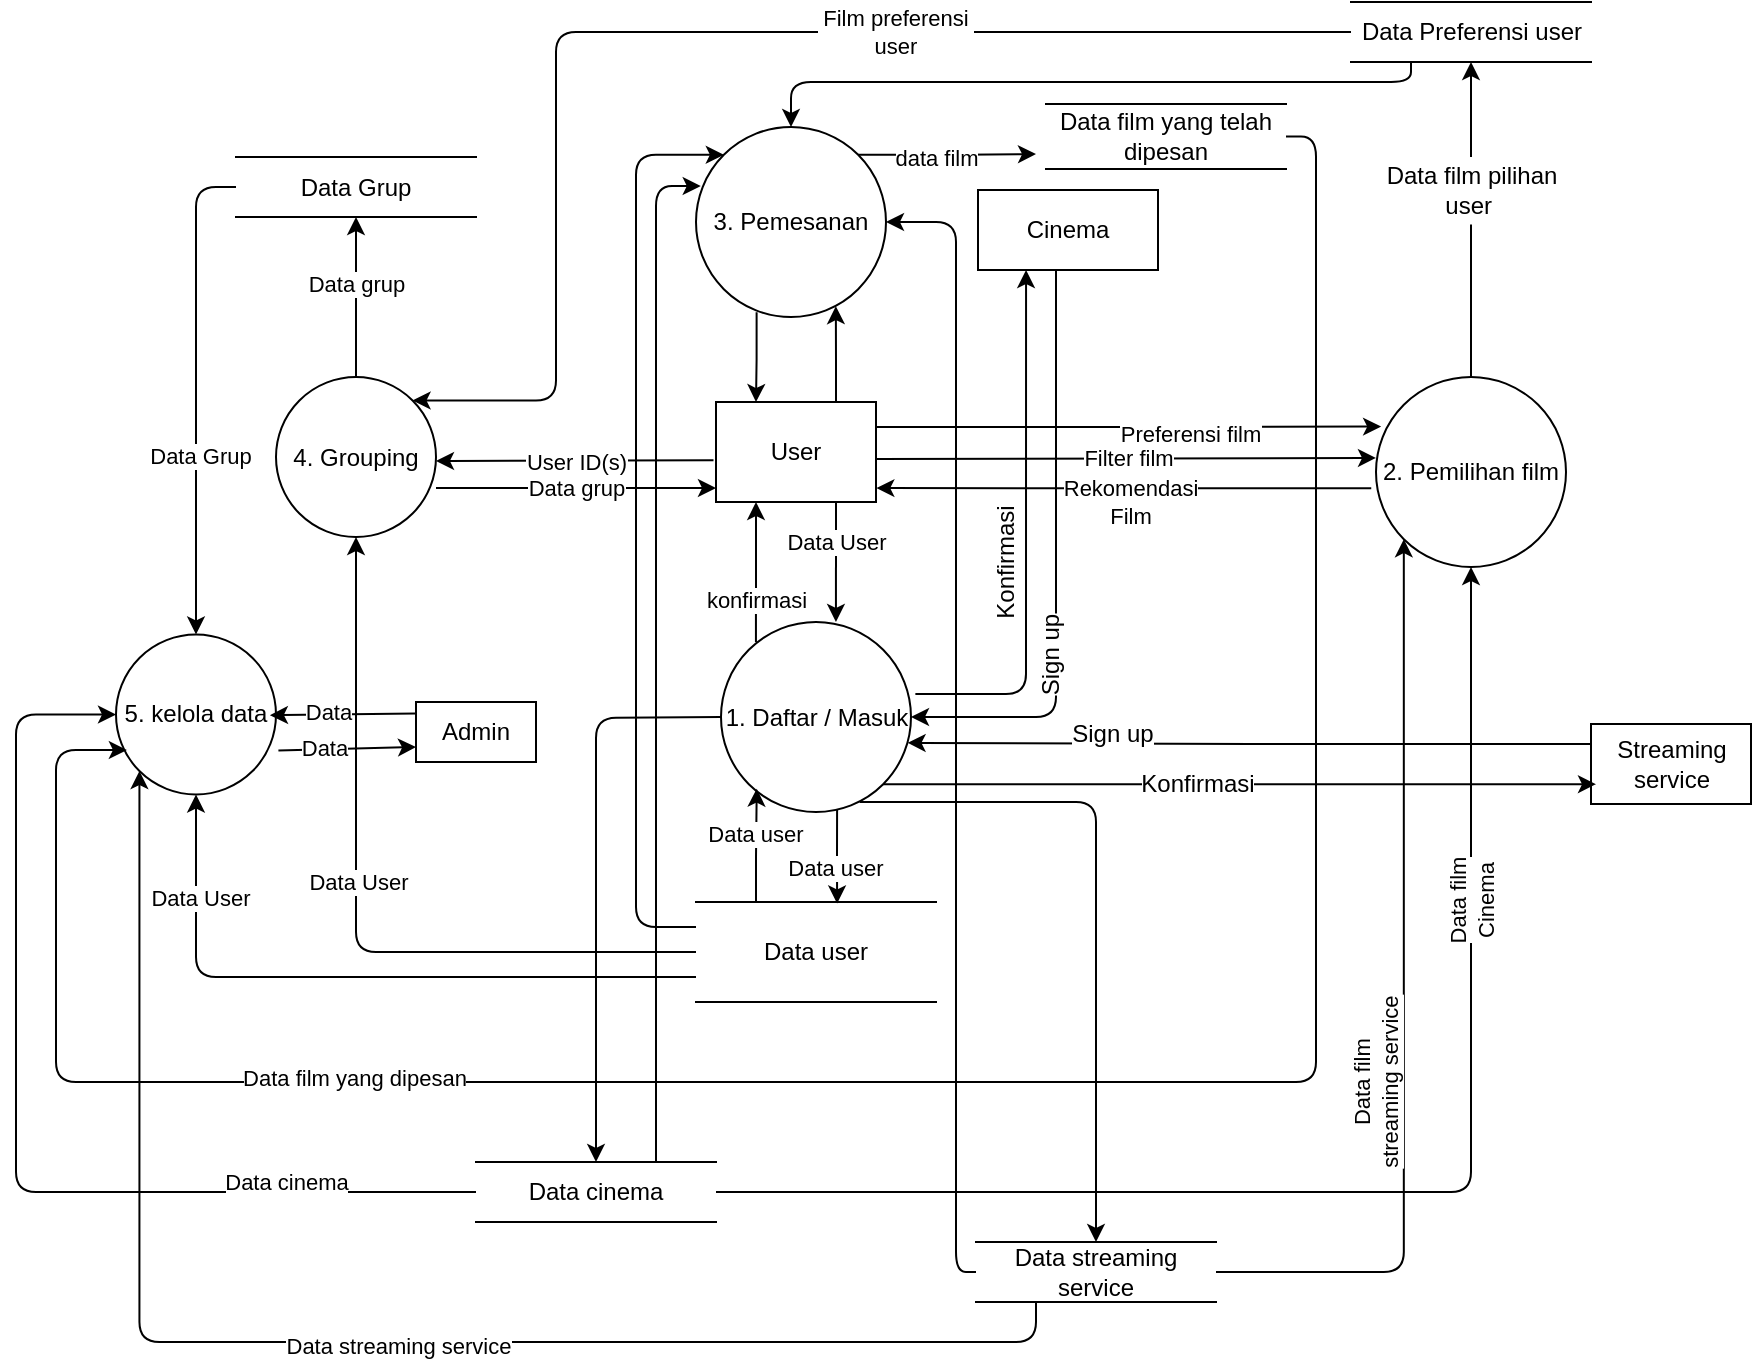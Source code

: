 <mxfile version="14.6.11" type="device" pages="4"><diagram id="6Ew8zijTHbJb9tK1tqPp" name="Page-1"><mxGraphModel dx="3526" dy="840" grid="1" gridSize="10" guides="1" tooltips="1" connect="1" arrows="1" fold="1" page="1" pageScale="1" pageWidth="850" pageHeight="1100" background="#ffffff" math="0" shadow="0"><root><mxCell id="0"/><mxCell id="1" parent="0"/><mxCell id="givGnJpUkIYDzL04ht4Y-1" style="edgeStyle=orthogonalEdgeStyle;rounded=0;orthogonalLoop=1;jettySize=auto;html=1;exitX=1;exitY=0.25;exitDx=0;exitDy=0;entryX=0.027;entryY=0.261;entryDx=0;entryDy=0;entryPerimeter=0;" parent="1" source="givGnJpUkIYDzL04ht4Y-4" target="givGnJpUkIYDzL04ht4Y-8" edge="1"><mxGeometry relative="1" as="geometry"/></mxCell><mxCell id="givGnJpUkIYDzL04ht4Y-2" value="Preferensi film" style="edgeLabel;html=1;align=center;verticalAlign=middle;resizable=0;points=[];" parent="givGnJpUkIYDzL04ht4Y-1" vertex="1" connectable="0"><mxGeometry x="0.244" y="-3" relative="1" as="geometry"><mxPoint as="offset"/></mxGeometry></mxCell><mxCell id="givGnJpUkIYDzL04ht4Y-3" style="edgeStyle=orthogonalEdgeStyle;rounded=0;orthogonalLoop=1;jettySize=auto;html=1;exitX=0.75;exitY=0;exitDx=0;exitDy=0;entryX=0.736;entryY=0.943;entryDx=0;entryDy=0;entryPerimeter=0;" parent="1" source="givGnJpUkIYDzL04ht4Y-4" target="givGnJpUkIYDzL04ht4Y-75" edge="1"><mxGeometry relative="1" as="geometry"/></mxCell><mxCell id="givGnJpUkIYDzL04ht4Y-4" value="User" style="rounded=0;whiteSpace=wrap;html=1;" parent="1" vertex="1"><mxGeometry x="-860" y="340" width="80" height="50" as="geometry"/></mxCell><mxCell id="XgSMohzevyGOCK5dehOJ-3" style="edgeStyle=orthogonalEdgeStyle;rounded=0;orthogonalLoop=1;jettySize=auto;html=1;exitX=0;exitY=0.25;exitDx=0;exitDy=0;entryX=0.982;entryY=0.636;entryDx=0;entryDy=0;entryPerimeter=0;" edge="1" parent="1" source="givGnJpUkIYDzL04ht4Y-5" target="givGnJpUkIYDzL04ht4Y-12"><mxGeometry relative="1" as="geometry"/></mxCell><mxCell id="givGnJpUkIYDzL04ht4Y-5" value="Streaming service" style="rounded=0;whiteSpace=wrap;html=1;" parent="1" vertex="1"><mxGeometry x="-422.5" y="501" width="80" height="40" as="geometry"/></mxCell><mxCell id="givGnJpUkIYDzL04ht4Y-6" style="edgeStyle=orthogonalEdgeStyle;rounded=0;orthogonalLoop=1;jettySize=auto;html=1;entryX=0.5;entryY=1;entryDx=0;entryDy=0;startArrow=none;" parent="1" source="givGnJpUkIYDzL04ht4Y-67" target="givGnJpUkIYDzL04ht4Y-66" edge="1"><mxGeometry relative="1" as="geometry"/></mxCell><mxCell id="givGnJpUkIYDzL04ht4Y-8" value="2. Pemilihan film" style="ellipse;whiteSpace=wrap;html=1;aspect=fixed;" parent="1" vertex="1"><mxGeometry x="-530" y="327.5" width="95" height="95" as="geometry"/></mxCell><mxCell id="givGnJpUkIYDzL04ht4Y-83" style="edgeStyle=orthogonalEdgeStyle;rounded=0;orthogonalLoop=1;jettySize=auto;html=1;exitX=0.611;exitY=0.988;exitDx=0;exitDy=0;entryX=0.588;entryY=0.015;entryDx=0;entryDy=0;entryPerimeter=0;exitPerimeter=0;" parent="1" source="givGnJpUkIYDzL04ht4Y-12" target="givGnJpUkIYDzL04ht4Y-20" edge="1"><mxGeometry relative="1" as="geometry"/></mxCell><mxCell id="givGnJpUkIYDzL04ht4Y-12" value="1. Daftar / Masuk" style="ellipse;whiteSpace=wrap;html=1;aspect=fixed;" parent="1" vertex="1"><mxGeometry x="-857.5" y="450" width="95" height="95" as="geometry"/></mxCell><mxCell id="givGnJpUkIYDzL04ht4Y-13" value="" style="endArrow=classic;html=1;entryX=0;entryY=0.426;entryDx=0;entryDy=0;entryPerimeter=0;exitX=1.005;exitY=0.569;exitDx=0;exitDy=0;exitPerimeter=0;" parent="1" target="givGnJpUkIYDzL04ht4Y-8" edge="1" source="givGnJpUkIYDzL04ht4Y-4"><mxGeometry relative="1" as="geometry"><mxPoint x="-780" y="370" as="sourcePoint"/><mxPoint x="-630" y="370" as="targetPoint"/></mxGeometry></mxCell><mxCell id="givGnJpUkIYDzL04ht4Y-14" value="Filter film" style="edgeLabel;resizable=0;html=1;align=center;verticalAlign=middle;" parent="givGnJpUkIYDzL04ht4Y-13" connectable="0" vertex="1"><mxGeometry relative="1" as="geometry"/></mxCell><mxCell id="givGnJpUkIYDzL04ht4Y-15" value="" style="endArrow=classic;html=1;entryX=0.605;entryY=0;entryDx=0;entryDy=0;exitX=0.75;exitY=1;exitDx=0;exitDy=0;entryPerimeter=0;" parent="1" source="givGnJpUkIYDzL04ht4Y-4" target="givGnJpUkIYDzL04ht4Y-12" edge="1"><mxGeometry relative="1" as="geometry"><mxPoint x="-820" y="390" as="sourcePoint"/><mxPoint x="-720" y="390" as="targetPoint"/></mxGeometry></mxCell><mxCell id="givGnJpUkIYDzL04ht4Y-16" value="Data User" style="edgeLabel;resizable=0;html=1;align=center;verticalAlign=middle;" parent="givGnJpUkIYDzL04ht4Y-15" connectable="0" vertex="1"><mxGeometry relative="1" as="geometry"><mxPoint y="-10" as="offset"/></mxGeometry></mxCell><mxCell id="givGnJpUkIYDzL04ht4Y-17" style="edgeStyle=orthogonalEdgeStyle;rounded=0;orthogonalLoop=1;jettySize=auto;html=1;exitX=0.25;exitY=0;exitDx=0;exitDy=0;entryX=0.188;entryY=0.877;entryDx=0;entryDy=0;entryPerimeter=0;" parent="1" source="givGnJpUkIYDzL04ht4Y-20" target="givGnJpUkIYDzL04ht4Y-12" edge="1"><mxGeometry relative="1" as="geometry"/></mxCell><mxCell id="givGnJpUkIYDzL04ht4Y-20" value="Data user" style="shape=partialRectangle;whiteSpace=wrap;html=1;left=0;right=0;fillColor=none;" parent="1" vertex="1"><mxGeometry x="-870" y="590" width="120" height="50" as="geometry"/></mxCell><mxCell id="givGnJpUkIYDzL04ht4Y-21" value="Admin" style="rounded=0;whiteSpace=wrap;html=1;" parent="1" vertex="1"><mxGeometry x="-1010" y="490" width="60" height="30" as="geometry"/></mxCell><mxCell id="givGnJpUkIYDzL04ht4Y-22" value="" style="endArrow=classic;html=1;exitX=0.184;exitY=0.105;exitDx=0;exitDy=0;exitPerimeter=0;entryX=0.25;entryY=1;entryDx=0;entryDy=0;" parent="1" source="givGnJpUkIYDzL04ht4Y-12" target="givGnJpUkIYDzL04ht4Y-4" edge="1"><mxGeometry relative="1" as="geometry"><mxPoint x="-832" y="451" as="sourcePoint"/><mxPoint x="-840" y="395" as="targetPoint"/></mxGeometry></mxCell><mxCell id="givGnJpUkIYDzL04ht4Y-23" value="konfirmasi" style="edgeLabel;resizable=0;html=1;align=center;verticalAlign=middle;" parent="givGnJpUkIYDzL04ht4Y-22" connectable="0" vertex="1"><mxGeometry relative="1" as="geometry"><mxPoint y="14" as="offset"/></mxGeometry></mxCell><mxCell id="givGnJpUkIYDzL04ht4Y-24" value="4. Grouping" style="ellipse;whiteSpace=wrap;html=1;aspect=fixed;" parent="1" vertex="1"><mxGeometry x="-1080" y="327.5" width="80" height="80" as="geometry"/></mxCell><mxCell id="givGnJpUkIYDzL04ht4Y-25" value="" style="endArrow=classic;html=1;exitX=-0.025;exitY=0.586;exitDx=0;exitDy=0;exitPerimeter=0;entryX=1.002;entryY=0.861;entryDx=0;entryDy=0;entryPerimeter=0;" parent="1" source="givGnJpUkIYDzL04ht4Y-8" target="givGnJpUkIYDzL04ht4Y-4" edge="1"><mxGeometry relative="1" as="geometry"><mxPoint x="-680" y="390" as="sourcePoint"/><mxPoint x="-780" y="386" as="targetPoint"/></mxGeometry></mxCell><mxCell id="givGnJpUkIYDzL04ht4Y-26" value="Rekomendasi&lt;br&gt;Film" style="edgeLabel;resizable=0;html=1;align=center;verticalAlign=middle;" parent="givGnJpUkIYDzL04ht4Y-25" connectable="0" vertex="1"><mxGeometry relative="1" as="geometry"><mxPoint x="3" y="7" as="offset"/></mxGeometry></mxCell><mxCell id="givGnJpUkIYDzL04ht4Y-27" value="" style="edgeStyle=elbowEdgeStyle;elbow=vertical;endArrow=classic;html=1;entryX=0.5;entryY=1;entryDx=0;entryDy=0;exitX=0;exitY=0.5;exitDx=0;exitDy=0;" parent="1" source="givGnJpUkIYDzL04ht4Y-20" target="givGnJpUkIYDzL04ht4Y-24" edge="1"><mxGeometry width="50" height="50" relative="1" as="geometry"><mxPoint x="-860" y="635" as="sourcePoint"/><mxPoint x="-851.25" y="280" as="targetPoint"/><Array as="points"><mxPoint x="-950" y="615"/></Array></mxGeometry></mxCell><mxCell id="givGnJpUkIYDzL04ht4Y-28" value="Data User" style="edgeLabel;html=1;align=center;verticalAlign=middle;resizable=0;points=[];" parent="givGnJpUkIYDzL04ht4Y-27" vertex="1" connectable="0"><mxGeometry x="0.312" y="-1" relative="1" as="geometry"><mxPoint y="42" as="offset"/></mxGeometry></mxCell><mxCell id="givGnJpUkIYDzL04ht4Y-29" value="" style="endArrow=classic;html=1;entryX=1;entryY=0.5;entryDx=0;entryDy=0;" parent="1" edge="1"><mxGeometry relative="1" as="geometry"><mxPoint x="-861.25" y="369.08" as="sourcePoint"/><mxPoint x="-1000" y="369.5" as="targetPoint"/></mxGeometry></mxCell><mxCell id="givGnJpUkIYDzL04ht4Y-30" value="User ID(s)" style="edgeLabel;resizable=0;html=1;align=center;verticalAlign=middle;" parent="givGnJpUkIYDzL04ht4Y-29" connectable="0" vertex="1"><mxGeometry relative="1" as="geometry"/></mxCell><mxCell id="givGnJpUkIYDzL04ht4Y-31" value="Data Grup" style="shape=partialRectangle;whiteSpace=wrap;html=1;left=0;right=0;fillColor=none;" parent="1" vertex="1"><mxGeometry x="-1100" y="217.5" width="120" height="30" as="geometry"/></mxCell><mxCell id="givGnJpUkIYDzL04ht4Y-32" value="" style="edgeStyle=segmentEdgeStyle;endArrow=classic;html=1;entryX=1;entryY=0;entryDx=0;entryDy=0;exitX=0;exitY=0.5;exitDx=0;exitDy=0;startArrow=none;" parent="1" source="givGnJpUkIYDzL04ht4Y-66" target="givGnJpUkIYDzL04ht4Y-24" edge="1"><mxGeometry width="50" height="50" relative="1" as="geometry"><mxPoint x="-740" y="12.5" as="sourcePoint"/><mxPoint x="-832.5" y="130" as="targetPoint"/><Array as="points"><mxPoint x="-940" y="155"/><mxPoint x="-940" y="339"/></Array></mxGeometry></mxCell><mxCell id="givGnJpUkIYDzL04ht4Y-33" value="5. kelola data" style="ellipse;whiteSpace=wrap;html=1;aspect=fixed;" parent="1" vertex="1"><mxGeometry x="-1160" y="456.25" width="80" height="80" as="geometry"/></mxCell><mxCell id="givGnJpUkIYDzL04ht4Y-34" value="" style="endArrow=classic;html=1;entryX=0;entryY=1;entryDx=0;entryDy=0;" parent="1" edge="1"><mxGeometry relative="1" as="geometry"><mxPoint x="-1000" y="383" as="sourcePoint"/><mxPoint x="-860" y="383" as="targetPoint"/></mxGeometry></mxCell><mxCell id="givGnJpUkIYDzL04ht4Y-35" value="Data grup" style="edgeLabel;resizable=0;html=1;align=center;verticalAlign=middle;" parent="givGnJpUkIYDzL04ht4Y-34" connectable="0" vertex="1"><mxGeometry relative="1" as="geometry"/></mxCell><mxCell id="givGnJpUkIYDzL04ht4Y-36" value="" style="edgeStyle=segmentEdgeStyle;endArrow=classic;html=1;exitX=0;exitY=0.75;exitDx=0;exitDy=0;entryX=0.5;entryY=1;entryDx=0;entryDy=0;" parent="1" source="givGnJpUkIYDzL04ht4Y-20" target="givGnJpUkIYDzL04ht4Y-33" edge="1"><mxGeometry width="50" height="50" relative="1" as="geometry"><mxPoint x="-900" y="650.667" as="sourcePoint"/><mxPoint x="-1170" y="610" as="targetPoint"/><Array as="points"><mxPoint x="-1120" y="628"/></Array></mxGeometry></mxCell><mxCell id="givGnJpUkIYDzL04ht4Y-37" value="Data User" style="edgeLabel;html=1;align=center;verticalAlign=middle;resizable=0;points=[];" parent="givGnJpUkIYDzL04ht4Y-36" vertex="1" connectable="0"><mxGeometry x="0.608" y="-2" relative="1" as="geometry"><mxPoint y="-15" as="offset"/></mxGeometry></mxCell><mxCell id="givGnJpUkIYDzL04ht4Y-38" value="" style="endArrow=classic;html=1;exitX=1.015;exitY=0.725;exitDx=0;exitDy=0;exitPerimeter=0;entryX=0;entryY=0.75;entryDx=0;entryDy=0;" parent="1" source="givGnJpUkIYDzL04ht4Y-33" target="givGnJpUkIYDzL04ht4Y-21" edge="1"><mxGeometry width="50" height="50" relative="1" as="geometry"><mxPoint x="-1010" y="511" as="sourcePoint"/><mxPoint x="-1020" y="560" as="targetPoint"/></mxGeometry></mxCell><mxCell id="givGnJpUkIYDzL04ht4Y-39" value="Data" style="edgeLabel;html=1;align=center;verticalAlign=middle;resizable=0;points=[];" parent="givGnJpUkIYDzL04ht4Y-38" vertex="1" connectable="0"><mxGeometry x="-0.589" y="1" relative="1" as="geometry"><mxPoint x="9" as="offset"/></mxGeometry></mxCell><mxCell id="givGnJpUkIYDzL04ht4Y-40" value="" style="edgeStyle=segmentEdgeStyle;endArrow=classic;html=1;entryX=0.5;entryY=0;entryDx=0;entryDy=0;exitX=0;exitY=0.5;exitDx=0;exitDy=0;" parent="1" source="givGnJpUkIYDzL04ht4Y-31" target="givGnJpUkIYDzL04ht4Y-33" edge="1"><mxGeometry width="50" height="50" relative="1" as="geometry"><mxPoint x="-1150" y="140" as="sourcePoint"/><mxPoint x="-1100" y="233" as="targetPoint"/><Array as="points"><mxPoint x="-1120" y="233"/></Array></mxGeometry></mxCell><mxCell id="givGnJpUkIYDzL04ht4Y-41" value="Data Grup" style="edgeLabel;html=1;align=center;verticalAlign=middle;resizable=0;points=[];" parent="givGnJpUkIYDzL04ht4Y-40" vertex="1" connectable="0"><mxGeometry x="0.264" y="2" relative="1" as="geometry"><mxPoint as="offset"/></mxGeometry></mxCell><mxCell id="givGnJpUkIYDzL04ht4Y-42" value="" style="endArrow=classic;html=1;exitX=0.5;exitY=0;exitDx=0;exitDy=0;entryX=0.5;entryY=1;entryDx=0;entryDy=0;" parent="1" source="givGnJpUkIYDzL04ht4Y-24" target="givGnJpUkIYDzL04ht4Y-31" edge="1"><mxGeometry width="50" height="50" relative="1" as="geometry"><mxPoint x="-990" y="263.75" as="sourcePoint"/><mxPoint x="-1060" y="270" as="targetPoint"/></mxGeometry></mxCell><mxCell id="givGnJpUkIYDzL04ht4Y-43" value="Data grup" style="edgeLabel;html=1;align=center;verticalAlign=middle;resizable=0;points=[];" parent="givGnJpUkIYDzL04ht4Y-42" vertex="1" connectable="0"><mxGeometry x="0.347" relative="1" as="geometry"><mxPoint y="7" as="offset"/></mxGeometry></mxCell><mxCell id="givGnJpUkIYDzL04ht4Y-44" value="" style="endArrow=classic;html=1;entryX=0.962;entryY=0.745;entryDx=0;entryDy=0;entryPerimeter=0;" parent="1" edge="1"><mxGeometry width="50" height="50" relative="1" as="geometry"><mxPoint x="-1010" y="495.75" as="sourcePoint"/><mxPoint x="-1083.04" y="496.6" as="targetPoint"/></mxGeometry></mxCell><mxCell id="givGnJpUkIYDzL04ht4Y-45" value="Data" style="edgeLabel;html=1;align=center;verticalAlign=middle;resizable=0;points=[];" parent="givGnJpUkIYDzL04ht4Y-44" vertex="1" connectable="0"><mxGeometry x="-0.508" y="-3" relative="1" as="geometry"><mxPoint x="-26" y="2" as="offset"/></mxGeometry></mxCell><mxCell id="givGnJpUkIYDzL04ht4Y-46" value="" style="edgeStyle=segmentEdgeStyle;endArrow=classic;html=1;entryX=1;entryY=0.5;entryDx=0;entryDy=0;" parent="1" target="givGnJpUkIYDzL04ht4Y-12" edge="1"><mxGeometry width="50" height="50" relative="1" as="geometry"><mxPoint x="-690" y="270" as="sourcePoint"/><mxPoint x="-750" y="430" as="targetPoint"/><Array as="points"><mxPoint x="-690" y="498"/></Array></mxGeometry></mxCell><mxCell id="givGnJpUkIYDzL04ht4Y-48" value="Sign up" style="text;html=1;strokeColor=none;fillColor=none;align=center;verticalAlign=middle;whiteSpace=wrap;rounded=0;labelBackgroundColor=#ffffff;rotation=-90;" parent="1" vertex="1"><mxGeometry x="-715" y="456.25" width="45" height="20" as="geometry"/></mxCell><mxCell id="givGnJpUkIYDzL04ht4Y-49" value="Sign up" style="text;html=1;strokeColor=none;fillColor=none;align=center;verticalAlign=middle;whiteSpace=wrap;rounded=0;labelBackgroundColor=#ffffff;" parent="1" vertex="1"><mxGeometry x="-684" y="496.25" width="45" height="20" as="geometry"/></mxCell><mxCell id="givGnJpUkIYDzL04ht4Y-50" value="" style="edgeStyle=segmentEdgeStyle;endArrow=classic;html=1;exitX=1.023;exitY=0.379;exitDx=0;exitDy=0;exitPerimeter=0;entryX=0.167;entryY=1;entryDx=0;entryDy=0;entryPerimeter=0;" parent="1" source="givGnJpUkIYDzL04ht4Y-12" edge="1"><mxGeometry width="50" height="50" relative="1" as="geometry"><mxPoint x="-670" y="400" as="sourcePoint"/><mxPoint x="-704.97" y="274" as="targetPoint"/></mxGeometry></mxCell><mxCell id="givGnJpUkIYDzL04ht4Y-51" value="Konfirmasi" style="text;html=1;strokeColor=none;fillColor=none;align=center;verticalAlign=middle;whiteSpace=wrap;rounded=0;labelBackgroundColor=#ffffff;rotation=-90;" parent="1" vertex="1"><mxGeometry x="-735" y="410" width="40" height="20" as="geometry"/></mxCell><mxCell id="givGnJpUkIYDzL04ht4Y-52" value="" style="edgeStyle=segmentEdgeStyle;endArrow=classic;html=1;exitX=1;exitY=1;exitDx=0;exitDy=0;" parent="1" source="givGnJpUkIYDzL04ht4Y-12" edge="1"><mxGeometry width="50" height="50" relative="1" as="geometry"><mxPoint x="-670" y="400" as="sourcePoint"/><mxPoint x="-420" y="531" as="targetPoint"/></mxGeometry></mxCell><mxCell id="givGnJpUkIYDzL04ht4Y-53" value="Konfirmasi" style="text;html=1;strokeColor=none;fillColor=none;align=center;verticalAlign=middle;whiteSpace=wrap;rounded=0;labelBackgroundColor=#ffffff;" parent="1" vertex="1"><mxGeometry x="-639" y="521" width="40" height="20" as="geometry"/></mxCell><mxCell id="givGnJpUkIYDzL04ht4Y-54" value="" style="edgeStyle=segmentEdgeStyle;endArrow=classic;html=1;exitX=0;exitY=0.5;exitDx=0;exitDy=0;entryX=0;entryY=0.5;entryDx=0;entryDy=0;" parent="1" source="givGnJpUkIYDzL04ht4Y-65" target="givGnJpUkIYDzL04ht4Y-33" edge="1"><mxGeometry width="50" height="50" relative="1" as="geometry"><mxPoint x="-620" y="140" as="sourcePoint"/><mxPoint x="-1240" y="440" as="targetPoint"/><Array as="points"><mxPoint x="-1210" y="735"/><mxPoint x="-1210" y="496"/></Array></mxGeometry></mxCell><mxCell id="givGnJpUkIYDzL04ht4Y-55" value="Data cinema" style="edgeLabel;html=1;align=center;verticalAlign=middle;resizable=0;points=[];" parent="givGnJpUkIYDzL04ht4Y-54" vertex="1" connectable="0"><mxGeometry x="-0.631" y="-5" relative="1" as="geometry"><mxPoint as="offset"/></mxGeometry></mxCell><mxCell id="givGnJpUkIYDzL04ht4Y-62" value="Data streaming service" style="shape=partialRectangle;whiteSpace=wrap;html=1;left=0;right=0;fillColor=none;" parent="1" vertex="1"><mxGeometry x="-730" y="760" width="120" height="30" as="geometry"/></mxCell><mxCell id="givGnJpUkIYDzL04ht4Y-65" value="Data cinema" style="shape=partialRectangle;whiteSpace=wrap;html=1;left=0;right=0;fillColor=none;" parent="1" vertex="1"><mxGeometry x="-980" y="720" width="120" height="30" as="geometry"/></mxCell><mxCell id="givGnJpUkIYDzL04ht4Y-66" value="Data Preferensi user" style="shape=partialRectangle;whiteSpace=wrap;html=1;left=0;right=0;fillColor=none;" parent="1" vertex="1"><mxGeometry x="-542.5" y="140" width="120" height="30" as="geometry"/></mxCell><mxCell id="givGnJpUkIYDzL04ht4Y-67" value="&lt;font style=&quot;font-size: 12px&quot;&gt;Data film pilihan user&amp;nbsp;&lt;/font&gt;" style="text;html=1;strokeColor=none;fillColor=none;align=center;verticalAlign=middle;whiteSpace=wrap;rounded=0;labelBackgroundColor=#ffffff;" parent="1" vertex="1"><mxGeometry x="-532.5" y="217.5" width="100" height="33.75" as="geometry"/></mxCell><mxCell id="givGnJpUkIYDzL04ht4Y-68" value="" style="edgeStyle=orthogonalEdgeStyle;rounded=0;orthogonalLoop=1;jettySize=auto;html=1;entryX=0.5;entryY=1;entryDx=0;entryDy=0;endArrow=none;" parent="1" source="givGnJpUkIYDzL04ht4Y-8" target="givGnJpUkIYDzL04ht4Y-67" edge="1"><mxGeometry relative="1" as="geometry"><mxPoint x="-482.5" y="327.5" as="sourcePoint"/><mxPoint x="-482.5" y="170" as="targetPoint"/></mxGeometry></mxCell><mxCell id="givGnJpUkIYDzL04ht4Y-69" value="&lt;span style=&quot;font-weight: normal&quot;&gt;Data user&lt;/span&gt;" style="text;html=1;strokeColor=none;fillColor=none;align=center;verticalAlign=middle;whiteSpace=wrap;rounded=0;labelBackgroundColor=#ffffff;fontSize=11;fontStyle=1" parent="1" vertex="1"><mxGeometry x="-870" y="541" width="60" height="30" as="geometry"/></mxCell><mxCell id="givGnJpUkIYDzL04ht4Y-70" value="Film preferensi user" style="text;html=1;strokeColor=none;fillColor=none;align=center;verticalAlign=middle;whiteSpace=wrap;rounded=0;labelBackgroundColor=#ffffff;fontSize=11;" parent="1" vertex="1"><mxGeometry x="-810" y="145" width="80" height="20" as="geometry"/></mxCell><mxCell id="givGnJpUkIYDzL04ht4Y-72" style="edgeStyle=orthogonalEdgeStyle;rounded=0;orthogonalLoop=1;jettySize=auto;html=1;entryX=0.25;entryY=0;entryDx=0;entryDy=0;exitX=0.319;exitY=0.975;exitDx=0;exitDy=0;exitPerimeter=0;" parent="1" source="givGnJpUkIYDzL04ht4Y-75" target="givGnJpUkIYDzL04ht4Y-4" edge="1"><mxGeometry relative="1" as="geometry"/></mxCell><mxCell id="givGnJpUkIYDzL04ht4Y-73" style="edgeStyle=orthogonalEdgeStyle;rounded=0;orthogonalLoop=1;jettySize=auto;html=1;exitX=1;exitY=0;exitDx=0;exitDy=0;" parent="1" source="givGnJpUkIYDzL04ht4Y-75" edge="1"><mxGeometry relative="1" as="geometry"><mxPoint x="-700" y="216" as="targetPoint"/></mxGeometry></mxCell><mxCell id="givGnJpUkIYDzL04ht4Y-74" value="data film" style="edgeLabel;html=1;align=center;verticalAlign=middle;resizable=0;points=[];" parent="givGnJpUkIYDzL04ht4Y-73" vertex="1" connectable="0"><mxGeometry x="-0.241" y="-1" relative="1" as="geometry"><mxPoint x="5" as="offset"/></mxGeometry></mxCell><mxCell id="givGnJpUkIYDzL04ht4Y-75" value="3. Pemesanan" style="ellipse;whiteSpace=wrap;html=1;aspect=fixed;" parent="1" vertex="1"><mxGeometry x="-870" y="202.5" width="95" height="95" as="geometry"/></mxCell><mxCell id="givGnJpUkIYDzL04ht4Y-79" value="Data film yang telah dipesan" style="shape=partialRectangle;whiteSpace=wrap;html=1;left=0;right=0;fillColor=none;" parent="1" vertex="1"><mxGeometry x="-695" y="191" width="120" height="32.5" as="geometry"/></mxCell><mxCell id="givGnJpUkIYDzL04ht4Y-80" value="Cinema" style="rounded=0;whiteSpace=wrap;html=1;" parent="1" vertex="1"><mxGeometry x="-729" y="234" width="90" height="40" as="geometry"/></mxCell><mxCell id="givGnJpUkIYDzL04ht4Y-84" value="&lt;span style=&quot;font-weight: normal&quot;&gt;Data user&lt;/span&gt;" style="text;html=1;strokeColor=none;fillColor=none;align=center;verticalAlign=middle;whiteSpace=wrap;rounded=0;labelBackgroundColor=#ffffff;fontSize=11;fontStyle=1" parent="1" vertex="1"><mxGeometry x="-830" y="558" width="60" height="30" as="geometry"/></mxCell><mxCell id="XgSMohzevyGOCK5dehOJ-4" value="" style="edgeStyle=elbowEdgeStyle;elbow=vertical;endArrow=classic;html=1;exitX=0;exitY=0.25;exitDx=0;exitDy=0;entryX=0;entryY=0;entryDx=0;entryDy=0;" edge="1" parent="1" source="givGnJpUkIYDzL04ht4Y-20" target="givGnJpUkIYDzL04ht4Y-75"><mxGeometry width="50" height="50" relative="1" as="geometry"><mxPoint x="-770" y="480" as="sourcePoint"/><mxPoint x="-720" y="430" as="targetPoint"/><Array as="points"><mxPoint x="-900" y="410"/></Array></mxGeometry></mxCell><mxCell id="XgSMohzevyGOCK5dehOJ-6" value="" style="edgeStyle=elbowEdgeStyle;elbow=vertical;endArrow=classic;html=1;exitX=0.75;exitY=0;exitDx=0;exitDy=0;entryX=0.025;entryY=0.308;entryDx=0;entryDy=0;entryPerimeter=0;" edge="1" parent="1" source="givGnJpUkIYDzL04ht4Y-65" target="givGnJpUkIYDzL04ht4Y-75"><mxGeometry width="50" height="50" relative="1" as="geometry"><mxPoint x="-860" y="612.5" as="sourcePoint"/><mxPoint x="-846.088" y="226.412" as="targetPoint"/><Array as="points"><mxPoint x="-880" y="232"/></Array></mxGeometry></mxCell><mxCell id="XgSMohzevyGOCK5dehOJ-7" value="" style="edgeStyle=elbowEdgeStyle;elbow=vertical;endArrow=classic;html=1;exitX=0;exitY=0.5;exitDx=0;exitDy=0;entryX=0.5;entryY=0;entryDx=0;entryDy=0;" edge="1" parent="1" source="givGnJpUkIYDzL04ht4Y-12" target="givGnJpUkIYDzL04ht4Y-65"><mxGeometry width="50" height="50" relative="1" as="geometry"><mxPoint x="-850" y="622.5" as="sourcePoint"/><mxPoint x="-836.088" y="236.412" as="targetPoint"/><Array as="points"><mxPoint x="-880" y="498"/></Array></mxGeometry></mxCell><mxCell id="XgSMohzevyGOCK5dehOJ-10" value="" style="edgeStyle=elbowEdgeStyle;elbow=horizontal;endArrow=classic;html=1;entryX=1;entryY=0.5;entryDx=0;entryDy=0;exitX=0;exitY=0.5;exitDx=0;exitDy=0;" edge="1" parent="1" source="givGnJpUkIYDzL04ht4Y-62" target="givGnJpUkIYDzL04ht4Y-75"><mxGeometry width="50" height="50" relative="1" as="geometry"><mxPoint x="-770" y="540" as="sourcePoint"/><mxPoint x="-720" y="490" as="targetPoint"/><Array as="points"><mxPoint x="-740" y="450"/><mxPoint x="-750" y="400"/></Array></mxGeometry></mxCell><mxCell id="XgSMohzevyGOCK5dehOJ-12" value="" style="edgeStyle=segmentEdgeStyle;endArrow=classic;html=1;exitX=0.25;exitY=1;exitDx=0;exitDy=0;entryX=0.5;entryY=0;entryDx=0;entryDy=0;" edge="1" parent="1" source="givGnJpUkIYDzL04ht4Y-66" target="givGnJpUkIYDzL04ht4Y-75"><mxGeometry width="50" height="50" relative="1" as="geometry"><mxPoint x="-770" y="400" as="sourcePoint"/><mxPoint x="-720" y="350" as="targetPoint"/><Array as="points"><mxPoint x="-512" y="180"/><mxPoint x="-822" y="180"/></Array></mxGeometry></mxCell><mxCell id="XgSMohzevyGOCK5dehOJ-13" value="" style="edgeStyle=elbowEdgeStyle;elbow=vertical;endArrow=classic;html=1;exitX=0.73;exitY=0.948;exitDx=0;exitDy=0;exitPerimeter=0;" edge="1" parent="1" source="givGnJpUkIYDzL04ht4Y-12"><mxGeometry width="50" height="50" relative="1" as="geometry"><mxPoint x="-780" y="540" as="sourcePoint"/><mxPoint x="-670" y="760" as="targetPoint"/><Array as="points"><mxPoint x="-730" y="540"/></Array></mxGeometry></mxCell><mxCell id="XgSMohzevyGOCK5dehOJ-14" value="" style="edgeStyle=segmentEdgeStyle;endArrow=classic;html=1;exitX=1;exitY=0.5;exitDx=0;exitDy=0;entryX=0.068;entryY=0.722;entryDx=0;entryDy=0;entryPerimeter=0;" edge="1" parent="1" source="givGnJpUkIYDzL04ht4Y-79" target="givGnJpUkIYDzL04ht4Y-33"><mxGeometry width="50" height="50" relative="1" as="geometry"><mxPoint x="-1240" y="600" as="sourcePoint"/><mxPoint x="-1190" y="550" as="targetPoint"/><Array as="points"><mxPoint x="-560" y="207"/><mxPoint x="-560" y="680"/><mxPoint x="-1190" y="680"/><mxPoint x="-1190" y="514"/></Array></mxGeometry></mxCell><mxCell id="XgSMohzevyGOCK5dehOJ-15" value="Data film yang dipesan" style="edgeLabel;html=1;align=center;verticalAlign=middle;resizable=0;points=[];" vertex="1" connectable="0" parent="XgSMohzevyGOCK5dehOJ-14"><mxGeometry x="0.469" y="-2" relative="1" as="geometry"><mxPoint as="offset"/></mxGeometry></mxCell><mxCell id="XgSMohzevyGOCK5dehOJ-16" value="" style="edgeStyle=elbowEdgeStyle;elbow=vertical;endArrow=classic;html=1;exitX=0.25;exitY=1;exitDx=0;exitDy=0;entryX=0;entryY=1;entryDx=0;entryDy=0;" edge="1" parent="1" source="givGnJpUkIYDzL04ht4Y-62" target="givGnJpUkIYDzL04ht4Y-33"><mxGeometry width="50" height="50" relative="1" as="geometry"><mxPoint x="-820" y="652.5" as="sourcePoint"/><mxPoint x="-806.088" y="266.412" as="targetPoint"/><Array as="points"><mxPoint x="-950" y="810"/></Array></mxGeometry></mxCell><mxCell id="XgSMohzevyGOCK5dehOJ-17" value="Data streaming service" style="edgeLabel;html=1;align=center;verticalAlign=middle;resizable=0;points=[];" vertex="1" connectable="0" parent="XgSMohzevyGOCK5dehOJ-16"><mxGeometry x="-0.099" y="2" relative="1" as="geometry"><mxPoint as="offset"/></mxGeometry></mxCell><mxCell id="XgSMohzevyGOCK5dehOJ-18" value="" style="edgeStyle=elbowEdgeStyle;elbow=vertical;endArrow=classic;html=1;exitX=1;exitY=0.5;exitDx=0;exitDy=0;entryX=0.5;entryY=1;entryDx=0;entryDy=0;" edge="1" parent="1" source="givGnJpUkIYDzL04ht4Y-65" target="givGnJpUkIYDzL04ht4Y-8"><mxGeometry width="50" height="50" relative="1" as="geometry"><mxPoint x="-810" y="662.5" as="sourcePoint"/><mxPoint x="-796.088" y="276.412" as="targetPoint"/><Array as="points"><mxPoint x="-620" y="735"/></Array></mxGeometry></mxCell><mxCell id="XgSMohzevyGOCK5dehOJ-19" value="Data film&lt;br&gt;Cinema" style="edgeLabel;html=1;align=center;verticalAlign=middle;resizable=0;points=[];rotation=-90;" vertex="1" connectable="0" parent="XgSMohzevyGOCK5dehOJ-18"><mxGeometry x="0.508" relative="1" as="geometry"><mxPoint y="-2" as="offset"/></mxGeometry></mxCell><mxCell id="XgSMohzevyGOCK5dehOJ-20" value="" style="edgeStyle=elbowEdgeStyle;elbow=vertical;endArrow=classic;html=1;exitX=1;exitY=0.5;exitDx=0;exitDy=0;entryX=0;entryY=1;entryDx=0;entryDy=0;" edge="1" parent="1" source="givGnJpUkIYDzL04ht4Y-62" target="givGnJpUkIYDzL04ht4Y-8"><mxGeometry width="50" height="50" relative="1" as="geometry"><mxPoint x="-800" y="672.5" as="sourcePoint"/><mxPoint x="-786.088" y="286.412" as="targetPoint"/><Array as="points"><mxPoint x="-530" y="775"/></Array></mxGeometry></mxCell><mxCell id="XgSMohzevyGOCK5dehOJ-21" value="Data film&lt;br&gt;streaming service" style="edgeLabel;html=1;align=center;verticalAlign=middle;resizable=0;points=[];rotation=-90;" vertex="1" connectable="0" parent="XgSMohzevyGOCK5dehOJ-20"><mxGeometry x="-0.22" y="-5" relative="1" as="geometry"><mxPoint x="-19" y="-9" as="offset"/></mxGeometry></mxCell></root></mxGraphModel></diagram><diagram id="w2jSxiCSjp4nlEB_j9I-" name="DFD-1, proses 4"><mxGraphModel dx="733" dy="635" grid="1" gridSize="10" guides="1" tooltips="1" connect="1" arrows="1" fold="1" page="1" pageScale="1" pageWidth="850" pageHeight="1100" math="0" shadow="0"><root><mxCell id="LelwqNVgbyoCS_Aeixoi-0"/><mxCell id="LelwqNVgbyoCS_Aeixoi-1" parent="LelwqNVgbyoCS_Aeixoi-0"/><mxCell id="VmR8E1LFopXgEwrXXb6l-0" value="&lt;font style=&quot;font-size: 8px&quot;&gt;Cinema/Streaming Service&lt;/font&gt;" style="rounded=0;whiteSpace=wrap;html=1;" parent="LelwqNVgbyoCS_Aeixoi-1" vertex="1"><mxGeometry x="345" y="410" width="80" height="30" as="geometry"/></mxCell><mxCell id="VmR8E1LFopXgEwrXXb6l-2" value="&lt;font style=&quot;font-size: 9px&quot;&gt;Data film Cinema/Streaming Service&lt;/font&gt;" style="shape=partialRectangle;whiteSpace=wrap;html=1;left=0;right=0;fillColor=none;" parent="LelwqNVgbyoCS_Aeixoi-1" vertex="1"><mxGeometry x="240" y="142.5" width="120" height="30" as="geometry"/></mxCell><mxCell id="VmR8E1LFopXgEwrXXb6l-5" value="3.1 Filter" style="ellipse;whiteSpace=wrap;html=1;aspect=fixed;" parent="LelwqNVgbyoCS_Aeixoi-1" vertex="1"><mxGeometry x="347.5" y="240" width="75" height="75" as="geometry"/></mxCell><mxCell id="xKHvARmrW5aMb0nHczqm-0" value="" style="endArrow=classic;html=1;exitX=0.5;exitY=0;exitDx=0;exitDy=0;" parent="LelwqNVgbyoCS_Aeixoi-1" source="VmR8E1LFopXgEwrXXb6l-0" target="VmR8E1LFopXgEwrXXb6l-5" edge="1"><mxGeometry relative="1" as="geometry"><mxPoint x="330" y="290" as="sourcePoint"/><mxPoint x="430" y="290" as="targetPoint"/></mxGeometry></mxCell><mxCell id="xKHvARmrW5aMb0nHczqm-1" value="Data preferensi" style="edgeLabel;resizable=0;html=1;align=center;verticalAlign=middle;" parent="xKHvARmrW5aMb0nHczqm-0" connectable="0" vertex="1"><mxGeometry relative="1" as="geometry"/></mxCell><mxCell id="D8_Gk4GRZjYeCFSDgtaY-7" value="" style="edgeStyle=segmentEdgeStyle;endArrow=classic;html=1;exitX=0.5;exitY=0;exitDx=0;exitDy=0;" parent="LelwqNVgbyoCS_Aeixoi-1" edge="1"><mxGeometry width="50" height="50" relative="1" as="geometry"><mxPoint x="240" y="160" as="sourcePoint"/><mxPoint x="210" y="230" as="targetPoint"/><Array as="points"><mxPoint x="210" y="160"/></Array></mxGeometry></mxCell><mxCell id="D8_Gk4GRZjYeCFSDgtaY-8" value="Data film" style="edgeLabel;html=1;align=center;verticalAlign=middle;resizable=0;points=[];" parent="D8_Gk4GRZjYeCFSDgtaY-7" vertex="1" connectable="0"><mxGeometry x="-0.252" y="2" relative="1" as="geometry"><mxPoint y="8" as="offset"/></mxGeometry></mxCell><mxCell id="D8_Gk4GRZjYeCFSDgtaY-9" value="" style="edgeStyle=segmentEdgeStyle;endArrow=classic;html=1;entryX=1;entryY=0.583;entryDx=0;entryDy=0;entryPerimeter=0;" parent="LelwqNVgbyoCS_Aeixoi-1" source="VmR8E1LFopXgEwrXXb6l-5" target="VmR8E1LFopXgEwrXXb6l-2" edge="1"><mxGeometry width="50" height="50" relative="1" as="geometry"><mxPoint x="463.96" y="230" as="sourcePoint"/><mxPoint x="370" y="160" as="targetPoint"/><Array as="points"><mxPoint x="385" y="160"/></Array></mxGeometry></mxCell><mxCell id="D8_Gk4GRZjYeCFSDgtaY-10" value="Data preferensi" style="edgeLabel;html=1;align=center;verticalAlign=middle;resizable=0;points=[];" parent="D8_Gk4GRZjYeCFSDgtaY-9" vertex="1" connectable="0"><mxGeometry x="-0.252" y="2" relative="1" as="geometry"><mxPoint y="7" as="offset"/></mxGeometry></mxCell><mxCell id="r1LLKK3qHAk2bPot7BLt-0" value="&lt;font style=&quot;font-size: 10px&quot;&gt;3.2 Get movie recommendation&lt;/font&gt;" style="ellipse;whiteSpace=wrap;html=1;aspect=fixed;" parent="LelwqNVgbyoCS_Aeixoi-1" vertex="1"><mxGeometry x="170" y="235" width="80" height="80" as="geometry"/></mxCell><mxCell id="r1LLKK3qHAk2bPot7BLt-1" value="" style="edgeStyle=segmentEdgeStyle;endArrow=classic;html=1;" parent="LelwqNVgbyoCS_Aeixoi-1" edge="1"><mxGeometry width="50" height="50" relative="1" as="geometry"><mxPoint x="210" y="316" as="sourcePoint"/><mxPoint x="340" y="430" as="targetPoint"/><Array as="points"><mxPoint x="210" y="430"/></Array></mxGeometry></mxCell><mxCell id="r1LLKK3qHAk2bPot7BLt-2" value="Data film" style="text;html=1;strokeColor=none;fillColor=none;align=center;verticalAlign=middle;whiteSpace=wrap;rounded=0;labelBackgroundColor=#ffffff;" parent="LelwqNVgbyoCS_Aeixoi-1" vertex="1"><mxGeometry x="196" y="346" width="40" height="20" as="geometry"/></mxCell></root></mxGraphModel></diagram><diagram id="PaS70SPjTiZ9KZUUPZHW" name="DFD-1, proses 1"><mxGraphModel dx="1466" dy="1270" grid="1" gridSize="10" guides="1" tooltips="1" connect="1" arrows="1" fold="1" page="1" pageScale="1" pageWidth="850" pageHeight="1100" math="0" shadow="0"><root><mxCell id="dJlrYqiEr_PgPjJNZ0RO-0"/><mxCell id="dJlrYqiEr_PgPjJNZ0RO-1" parent="dJlrYqiEr_PgPjJNZ0RO-0"/><mxCell id="dJlrYqiEr_PgPjJNZ0RO-2" value="User" style="rounded=0;whiteSpace=wrap;html=1;" parent="dJlrYqiEr_PgPjJNZ0RO-1" vertex="1"><mxGeometry x="150" y="302.5" width="80" height="30" as="geometry"/></mxCell><mxCell id="dJlrYqiEr_PgPjJNZ0RO-3" value="Cinema" style="rounded=0;whiteSpace=wrap;html=1;" parent="dJlrYqiEr_PgPjJNZ0RO-1" vertex="1"><mxGeometry x="545" y="100" width="60" height="40" as="geometry"/></mxCell><mxCell id="dJlrYqiEr_PgPjJNZ0RO-4" value="Streaming service" style="rounded=0;whiteSpace=wrap;html=1;" parent="dJlrYqiEr_PgPjJNZ0RO-1" vertex="1"><mxGeometry x="535" y="190" width="80" height="40" as="geometry"/></mxCell><mxCell id="dJlrYqiEr_PgPjJNZ0RO-5" value="2.3 Ambil Rekomendasi" style="ellipse;whiteSpace=wrap;html=1;aspect=fixed;" parent="dJlrYqiEr_PgPjJNZ0RO-1" vertex="1"><mxGeometry x="370" y="267.5" width="100" height="100" as="geometry"/></mxCell><mxCell id="QZA5vhGKFS6IdF4Qi_zs-0" value="2.2 Get user data" style="ellipse;whiteSpace=wrap;html=1;aspect=fixed;" parent="dJlrYqiEr_PgPjJNZ0RO-1" vertex="1"><mxGeometry x="335" y="420" width="95" height="95" as="geometry"/></mxCell><mxCell id="QZA5vhGKFS6IdF4Qi_zs-1" value="2.1 Filter film berdasarkan" style="ellipse;whiteSpace=wrap;html=1;aspect=fixed;" parent="dJlrYqiEr_PgPjJNZ0RO-1" vertex="1"><mxGeometry x="310" y="125" width="95" height="95" as="geometry"/></mxCell><mxCell id="Qa3BY7ixmJzunhNq-MFv-0" value="Data user" style="shape=partialRectangle;whiteSpace=wrap;html=1;left=0;right=0;fillColor=none;" parent="dJlrYqiEr_PgPjJNZ0RO-1" vertex="1"><mxGeometry x="130" y="452.5" width="120" height="30" as="geometry"/></mxCell><mxCell id="fNv3OpzvddRr5RR23wPl-4" value="" style="edgeStyle=segmentEdgeStyle;endArrow=classic;html=1;entryX=0.5;entryY=0;entryDx=0;entryDy=0;exitX=0.5;exitY=1;exitDx=0;exitDy=0;" parent="dJlrYqiEr_PgPjJNZ0RO-1" source="dJlrYqiEr_PgPjJNZ0RO-2" target="QZA5vhGKFS6IdF4Qi_zs-0" edge="1"><mxGeometry width="50" height="50" relative="1" as="geometry"><mxPoint x="200" y="410" as="sourcePoint"/><mxPoint x="250" y="360" as="targetPoint"/><Array as="points"><mxPoint x="190" y="380"/><mxPoint x="383" y="380"/></Array></mxGeometry></mxCell><mxCell id="fNv3OpzvddRr5RR23wPl-5" value="Username" style="edgeLabel;html=1;align=center;verticalAlign=middle;resizable=0;points=[];" parent="fNv3OpzvddRr5RR23wPl-4" vertex="1" connectable="0"><mxGeometry x="0.075" y="2" relative="1" as="geometry"><mxPoint x="-20" as="offset"/></mxGeometry></mxCell><mxCell id="fNv3OpzvddRr5RR23wPl-6" value="" style="endArrow=classic;html=1;entryX=1;entryY=0.75;entryDx=0;entryDy=0;" parent="dJlrYqiEr_PgPjJNZ0RO-1" target="Qa3BY7ixmJzunhNq-MFv-0" edge="1"><mxGeometry width="50" height="50" relative="1" as="geometry"><mxPoint x="335" y="476" as="sourcePoint"/><mxPoint x="270" y="475.5" as="targetPoint"/></mxGeometry></mxCell><mxCell id="fNv3OpzvddRr5RR23wPl-27" value="username" style="edgeLabel;html=1;align=center;verticalAlign=middle;resizable=0;points=[];" parent="fNv3OpzvddRr5RR23wPl-6" vertex="1" connectable="0"><mxGeometry x="-0.415" y="-1" relative="1" as="geometry"><mxPoint x="-14" as="offset"/></mxGeometry></mxCell><mxCell id="fNv3OpzvddRr5RR23wPl-7" value="" style="endArrow=classic;html=1;exitX=1;exitY=0.25;exitDx=0;exitDy=0;" parent="dJlrYqiEr_PgPjJNZ0RO-1" source="Qa3BY7ixmJzunhNq-MFv-0" edge="1"><mxGeometry width="50" height="50" relative="1" as="geometry"><mxPoint x="270" y="458" as="sourcePoint"/><mxPoint x="337" y="458" as="targetPoint"/></mxGeometry></mxCell><mxCell id="fNv3OpzvddRr5RR23wPl-28" value="user data" style="edgeLabel;html=1;align=center;verticalAlign=middle;resizable=0;points=[];" parent="fNv3OpzvddRr5RR23wPl-7" vertex="1" connectable="0"><mxGeometry x="0.493" y="-1" relative="1" as="geometry"><mxPoint x="-25" as="offset"/></mxGeometry></mxCell><mxCell id="fNv3OpzvddRr5RR23wPl-8" value="" style="edgeStyle=segmentEdgeStyle;endArrow=classic;html=1;exitX=0.027;exitY=0.383;exitDx=0;exitDy=0;entryX=0.375;entryY=0.037;entryDx=0;entryDy=0;entryPerimeter=0;exitPerimeter=0;" parent="dJlrYqiEr_PgPjJNZ0RO-1" source="QZA5vhGKFS6IdF4Qi_zs-1" target="dJlrYqiEr_PgPjJNZ0RO-2" edge="1"><mxGeometry width="50" height="50" relative="1" as="geometry"><mxPoint x="330" y="210" as="sourcePoint"/><mxPoint x="380" y="160" as="targetPoint"/></mxGeometry></mxCell><mxCell id="fNv3OpzvddRr5RR23wPl-9" value="parameter filter film" style="edgeLabel;html=1;align=center;verticalAlign=middle;resizable=0;points=[];" parent="fNv3OpzvddRr5RR23wPl-8" vertex="1" connectable="0"><mxGeometry x="-0.672" y="2" relative="1" as="geometry"><mxPoint x="-32" as="offset"/></mxGeometry></mxCell><mxCell id="fNv3OpzvddRr5RR23wPl-10" value="" style="edgeStyle=segmentEdgeStyle;endArrow=classic;html=1;exitX=0.75;exitY=0;exitDx=0;exitDy=0;entryX=0.002;entryY=0.661;entryDx=0;entryDy=0;entryPerimeter=0;" parent="dJlrYqiEr_PgPjJNZ0RO-1" source="dJlrYqiEr_PgPjJNZ0RO-2" target="QZA5vhGKFS6IdF4Qi_zs-1" edge="1"><mxGeometry width="50" height="50" relative="1" as="geometry"><mxPoint x="240" y="302.5" as="sourcePoint"/><mxPoint x="285" y="252.5" as="targetPoint"/><Array as="points"><mxPoint x="210" y="188"/></Array></mxGeometry></mxCell><mxCell id="fNv3OpzvddRr5RR23wPl-11" value="Parameter filter" style="edgeLabel;html=1;align=center;verticalAlign=middle;resizable=0;points=[];" parent="fNv3OpzvddRr5RR23wPl-10" vertex="1" connectable="0"><mxGeometry x="0.338" y="2" relative="1" as="geometry"><mxPoint as="offset"/></mxGeometry></mxCell><mxCell id="fNv3OpzvddRr5RR23wPl-13" value="" style="edgeStyle=segmentEdgeStyle;endArrow=classic;html=1;exitX=1;exitY=0;exitDx=0;exitDy=0;entryX=0;entryY=0.25;entryDx=0;entryDy=0;" parent="dJlrYqiEr_PgPjJNZ0RO-1" source="QZA5vhGKFS6IdF4Qi_zs-1" target="dJlrYqiEr_PgPjJNZ0RO-3" edge="1"><mxGeometry width="50" height="50" relative="1" as="geometry"><mxPoint x="405" y="134.71" as="sourcePoint"/><mxPoint x="505.19" y="20.005" as="targetPoint"/><Array as="points"><mxPoint x="391" y="110"/></Array></mxGeometry></mxCell><mxCell id="fNv3OpzvddRr5RR23wPl-14" value="Parameter filter" style="edgeLabel;html=1;align=center;verticalAlign=middle;resizable=0;points=[];" parent="fNv3OpzvddRr5RR23wPl-13" vertex="1" connectable="0"><mxGeometry x="0.338" y="2" relative="1" as="geometry"><mxPoint x="-14" as="offset"/></mxGeometry></mxCell><mxCell id="fNv3OpzvddRr5RR23wPl-15" value="" style="edgeStyle=segmentEdgeStyle;endArrow=classic;html=1;entryX=1;entryY=0.5;entryDx=0;entryDy=0;exitX=1.002;exitY=0.703;exitDx=0;exitDy=0;exitPerimeter=0;" parent="dJlrYqiEr_PgPjJNZ0RO-1" source="QZA5vhGKFS6IdF4Qi_zs-0" target="dJlrYqiEr_PgPjJNZ0RO-3" edge="1"><mxGeometry width="50" height="50" relative="1" as="geometry"><mxPoint x="440" y="470" as="sourcePoint"/><mxPoint x="632.5" y="557.5" as="targetPoint"/><Array as="points"><mxPoint x="650" y="487"/><mxPoint x="650" y="120"/></Array></mxGeometry></mxCell><mxCell id="fNv3OpzvddRr5RR23wPl-16" value="User data" style="edgeLabel;html=1;align=center;verticalAlign=middle;resizable=0;points=[];" parent="fNv3OpzvddRr5RR23wPl-15" vertex="1" connectable="0"><mxGeometry x="0.075" y="2" relative="1" as="geometry"><mxPoint as="offset"/></mxGeometry></mxCell><mxCell id="fNv3OpzvddRr5RR23wPl-17" value="" style="edgeStyle=segmentEdgeStyle;endArrow=classic;html=1;exitX=0.96;exitY=0.316;exitDx=0;exitDy=0;exitPerimeter=0;entryX=0.5;entryY=1;entryDx=0;entryDy=0;" parent="dJlrYqiEr_PgPjJNZ0RO-1" source="QZA5vhGKFS6IdF4Qi_zs-0" target="dJlrYqiEr_PgPjJNZ0RO-4" edge="1"><mxGeometry width="50" height="50" relative="1" as="geometry"><mxPoint x="430.0" y="452.485" as="sourcePoint"/><mxPoint x="540" y="250" as="targetPoint"/><Array as="points"><mxPoint x="575" y="450"/></Array></mxGeometry></mxCell><mxCell id="fNv3OpzvddRr5RR23wPl-18" value="User data" style="edgeLabel;html=1;align=center;verticalAlign=middle;resizable=0;points=[];" parent="fNv3OpzvddRr5RR23wPl-17" vertex="1" connectable="0"><mxGeometry x="0.075" y="2" relative="1" as="geometry"><mxPoint as="offset"/></mxGeometry></mxCell><mxCell id="fNv3OpzvddRr5RR23wPl-19" value="" style="edgeStyle=segmentEdgeStyle;endArrow=classic;html=1;entryX=0;entryY=0.25;entryDx=0;entryDy=0;" parent="dJlrYqiEr_PgPjJNZ0RO-1" source="QZA5vhGKFS6IdF4Qi_zs-1" target="dJlrYqiEr_PgPjJNZ0RO-4" edge="1"><mxGeometry width="50" height="50" relative="1" as="geometry"><mxPoint x="401.088" y="148.912" as="sourcePoint"/><mxPoint x="555" y="120" as="targetPoint"/><Array as="points"><mxPoint x="470" y="200"/><mxPoint x="470" y="200"/></Array></mxGeometry></mxCell><mxCell id="fNv3OpzvddRr5RR23wPl-20" value="Parameter filter" style="edgeLabel;html=1;align=center;verticalAlign=middle;resizable=0;points=[];" parent="fNv3OpzvddRr5RR23wPl-19" vertex="1" connectable="0"><mxGeometry x="0.338" y="2" relative="1" as="geometry"><mxPoint x="-14" as="offset"/></mxGeometry></mxCell><mxCell id="fNv3OpzvddRr5RR23wPl-21" value="" style="edgeStyle=segmentEdgeStyle;endArrow=classic;html=1;exitX=0;exitY=0.75;exitDx=0;exitDy=0;entryX=0.5;entryY=0;entryDx=0;entryDy=0;" parent="dJlrYqiEr_PgPjJNZ0RO-1" source="dJlrYqiEr_PgPjJNZ0RO-3" target="dJlrYqiEr_PgPjJNZ0RO-5" edge="1"><mxGeometry width="50" height="50" relative="1" as="geometry"><mxPoint x="220" y="312.5" as="sourcePoint"/><mxPoint x="430" y="265" as="targetPoint"/><Array as="points"><mxPoint x="420" y="130"/></Array></mxGeometry></mxCell><mxCell id="fNv3OpzvddRr5RR23wPl-22" value="Judul, sinopsis,&lt;br&gt;jadwal" style="edgeLabel;html=1;align=center;verticalAlign=middle;resizable=0;points=[];" parent="fNv3OpzvddRr5RR23wPl-21" vertex="1" connectable="0"><mxGeometry x="0.338" y="2" relative="1" as="geometry"><mxPoint y="49" as="offset"/></mxGeometry></mxCell><mxCell id="fNv3OpzvddRr5RR23wPl-23" value="" style="edgeStyle=segmentEdgeStyle;endArrow=classic;html=1;exitX=0.25;exitY=1;exitDx=0;exitDy=0;entryX=1;entryY=0.5;entryDx=0;entryDy=0;" parent="dJlrYqiEr_PgPjJNZ0RO-1" source="dJlrYqiEr_PgPjJNZ0RO-4" target="dJlrYqiEr_PgPjJNZ0RO-5" edge="1"><mxGeometry width="50" height="50" relative="1" as="geometry"><mxPoint x="555" y="140" as="sourcePoint"/><mxPoint x="430" y="277.5" as="targetPoint"/><Array as="points"><mxPoint x="555" y="318"/><mxPoint x="510" y="318"/></Array></mxGeometry></mxCell><mxCell id="fNv3OpzvddRr5RR23wPl-24" value="Judul,&amp;nbsp;&lt;br&gt;sinopsis" style="edgeLabel;html=1;align=center;verticalAlign=middle;resizable=0;points=[];" parent="fNv3OpzvddRr5RR23wPl-23" vertex="1" connectable="0"><mxGeometry x="0.338" y="2" relative="1" as="geometry"><mxPoint x="-8" y="-3" as="offset"/></mxGeometry></mxCell><mxCell id="fNv3OpzvddRr5RR23wPl-25" value="" style="endArrow=classic;html=1;entryX=1;entryY=0.5;entryDx=0;entryDy=0;" parent="dJlrYqiEr_PgPjJNZ0RO-1" target="dJlrYqiEr_PgPjJNZ0RO-2" edge="1"><mxGeometry width="50" height="50" relative="1" as="geometry"><mxPoint x="370" y="317.5" as="sourcePoint"/><mxPoint x="305" y="317" as="targetPoint"/></mxGeometry></mxCell><mxCell id="fNv3OpzvddRr5RR23wPl-26" value="Rekomendasi&lt;br&gt;Film" style="edgeLabel;html=1;align=center;verticalAlign=middle;resizable=0;points=[];" parent="fNv3OpzvddRr5RR23wPl-25" vertex="1" connectable="0"><mxGeometry x="-0.3" y="3" relative="1" as="geometry"><mxPoint as="offset"/></mxGeometry></mxCell><mxCell id="UH1c8uDmesC1Qllrzf35-0" style="edgeStyle=orthogonalEdgeStyle;rounded=0;orthogonalLoop=1;jettySize=auto;html=1;exitX=1;exitY=0.25;exitDx=0;exitDy=0;" edge="1" parent="dJlrYqiEr_PgPjJNZ0RO-1" source="UH1c8uDmesC1Qllrzf35-4" target="UH1c8uDmesC1Qllrzf35-12"><mxGeometry relative="1" as="geometry"/></mxCell><mxCell id="UH1c8uDmesC1Qllrzf35-1" value="Filter film" style="edgeLabel;html=1;align=center;verticalAlign=middle;resizable=0;points=[];" vertex="1" connectable="0" parent="UH1c8uDmesC1Qllrzf35-0"><mxGeometry x="0.209" y="-4" relative="1" as="geometry"><mxPoint as="offset"/></mxGeometry></mxCell><mxCell id="UH1c8uDmesC1Qllrzf35-2" style="edgeStyle=orthogonalEdgeStyle;rounded=0;orthogonalLoop=1;jettySize=auto;html=1;entryX=0;entryY=0.5;entryDx=0;entryDy=0;" edge="1" parent="dJlrYqiEr_PgPjJNZ0RO-1" source="UH1c8uDmesC1Qllrzf35-4" target="UH1c8uDmesC1Qllrzf35-14"><mxGeometry relative="1" as="geometry"/></mxCell><mxCell id="UH1c8uDmesC1Qllrzf35-3" value="preferensi&lt;br&gt;film" style="edgeLabel;html=1;align=center;verticalAlign=middle;resizable=0;points=[];" vertex="1" connectable="0" parent="UH1c8uDmesC1Qllrzf35-2"><mxGeometry x="-0.525" y="-1" relative="1" as="geometry"><mxPoint as="offset"/></mxGeometry></mxCell><mxCell id="UH1c8uDmesC1Qllrzf35-4" value="User" style="rounded=0;whiteSpace=wrap;html=1;" vertex="1" parent="dJlrYqiEr_PgPjJNZ0RO-1"><mxGeometry x="150" y="797.5" width="80" height="67.5" as="geometry"/></mxCell><mxCell id="UH1c8uDmesC1Qllrzf35-5" style="edgeStyle=orthogonalEdgeStyle;rounded=0;orthogonalLoop=1;jettySize=auto;html=1;" edge="1" parent="dJlrYqiEr_PgPjJNZ0RO-1" source="UH1c8uDmesC1Qllrzf35-6" target="UH1c8uDmesC1Qllrzf35-12"><mxGeometry relative="1" as="geometry"/></mxCell><mxCell id="UH1c8uDmesC1Qllrzf35-6" value="Data Cinema" style="shape=partialRectangle;whiteSpace=wrap;html=1;left=0;right=0;fillColor=none;" vertex="1" parent="dJlrYqiEr_PgPjJNZ0RO-1"><mxGeometry x="500" y="885" width="120" height="30" as="geometry"/></mxCell><mxCell id="UH1c8uDmesC1Qllrzf35-7" style="edgeStyle=orthogonalEdgeStyle;rounded=0;orthogonalLoop=1;jettySize=auto;html=1;entryX=0.5;entryY=0;entryDx=0;entryDy=0;" edge="1" parent="dJlrYqiEr_PgPjJNZ0RO-1" source="UH1c8uDmesC1Qllrzf35-8" target="UH1c8uDmesC1Qllrzf35-12"><mxGeometry relative="1" as="geometry"/></mxCell><mxCell id="UH1c8uDmesC1Qllrzf35-8" value="Data Streaming service" style="shape=partialRectangle;whiteSpace=wrap;html=1;left=0;right=0;fillColor=none;" vertex="1" parent="dJlrYqiEr_PgPjJNZ0RO-1"><mxGeometry x="480" y="705" width="120" height="30" as="geometry"/></mxCell><mxCell id="UH1c8uDmesC1Qllrzf35-9" value="Data Preferensi user" style="shape=partialRectangle;whiteSpace=wrap;html=1;left=0;right=0;fillColor=none;" vertex="1" parent="dJlrYqiEr_PgPjJNZ0RO-1"><mxGeometry x="365" y="640" width="120" height="30" as="geometry"/></mxCell><mxCell id="UH1c8uDmesC1Qllrzf35-10" style="edgeStyle=orthogonalEdgeStyle;rounded=0;orthogonalLoop=1;jettySize=auto;html=1;exitX=0;exitY=1;exitDx=0;exitDy=0;entryX=1;entryY=0.75;entryDx=0;entryDy=0;" edge="1" parent="dJlrYqiEr_PgPjJNZ0RO-1" source="UH1c8uDmesC1Qllrzf35-12" target="UH1c8uDmesC1Qllrzf35-4"><mxGeometry relative="1" as="geometry"/></mxCell><mxCell id="UH1c8uDmesC1Qllrzf35-11" value="Rekomendasi&lt;br&gt;film" style="edgeLabel;html=1;align=center;verticalAlign=middle;resizable=0;points=[];" vertex="1" connectable="0" parent="UH1c8uDmesC1Qllrzf35-10"><mxGeometry x="-0.097" y="-1" relative="1" as="geometry"><mxPoint as="offset"/></mxGeometry></mxCell><mxCell id="UH1c8uDmesC1Qllrzf35-12" value="2.1 Ambil Rekomendasi film" style="ellipse;whiteSpace=wrap;html=1;aspect=fixed;" vertex="1" parent="dJlrYqiEr_PgPjJNZ0RO-1"><mxGeometry x="350" y="765" width="95" height="95" as="geometry"/></mxCell><mxCell id="UH1c8uDmesC1Qllrzf35-13" style="edgeStyle=orthogonalEdgeStyle;rounded=0;orthogonalLoop=1;jettySize=auto;html=1;entryX=0;entryY=0.5;entryDx=0;entryDy=0;" edge="1" parent="dJlrYqiEr_PgPjJNZ0RO-1" source="UH1c8uDmesC1Qllrzf35-14" target="UH1c8uDmesC1Qllrzf35-9"><mxGeometry relative="1" as="geometry"/></mxCell><mxCell id="UH1c8uDmesC1Qllrzf35-14" value="2.2 Catat film preferensi user" style="ellipse;whiteSpace=wrap;html=1;aspect=fixed;" vertex="1" parent="dJlrYqiEr_PgPjJNZ0RO-1"><mxGeometry x="220" y="640" width="95" height="95" as="geometry"/></mxCell></root></mxGraphModel></diagram><diagram id="OlKbngr0fakgnDKbCh_l" name="UML"><mxGraphModel dx="1502" dy="644" grid="1" gridSize="10" guides="1" tooltips="1" connect="1" arrows="1" fold="1" page="1" pageScale="1" pageWidth="850" pageHeight="1100" math="0" shadow="0"><root><mxCell id="OhpJijekZ9N8V5jbxKCZ-0"/><mxCell id="OhpJijekZ9N8V5jbxKCZ-1" parent="OhpJijekZ9N8V5jbxKCZ-0"/><mxCell id="OhpJijekZ9N8V5jbxKCZ-2" value="Admin" style="shape=umlActor;verticalLabelPosition=bottom;verticalAlign=top;html=1;outlineConnect=0;" vertex="1" parent="OhpJijekZ9N8V5jbxKCZ-1"><mxGeometry x="90" y="330" width="30" height="60" as="geometry"/></mxCell><mxCell id="OhpJijekZ9N8V5jbxKCZ-3" value="User" style="shape=umlActor;verticalLabelPosition=bottom;verticalAlign=top;html=1;outlineConnect=0;" vertex="1" parent="OhpJijekZ9N8V5jbxKCZ-1"><mxGeometry x="90" y="120" width="30" height="60" as="geometry"/></mxCell><mxCell id="OhpJijekZ9N8V5jbxKCZ-4" value="Bikin grup" style="ellipse;whiteSpace=wrap;html=1;" vertex="1" parent="OhpJijekZ9N8V5jbxKCZ-1"><mxGeometry x="240" y="50" width="120" height="80" as="geometry"/></mxCell><mxCell id="OhpJijekZ9N8V5jbxKCZ-6" value="Cinema" style="shape=umlActor;verticalLabelPosition=bottom;verticalAlign=top;html=1;outlineConnect=0;" vertex="1" parent="OhpJijekZ9N8V5jbxKCZ-1"><mxGeometry x="580" y="200" width="30" height="60" as="geometry"/></mxCell><mxCell id="OhpJijekZ9N8V5jbxKCZ-7" value="Streaming Service" style="shape=umlActor;verticalLabelPosition=bottom;verticalAlign=top;html=1;outlineConnect=0;" vertex="1" parent="OhpJijekZ9N8V5jbxKCZ-1"><mxGeometry x="620" y="370" width="30" height="60" as="geometry"/></mxCell><mxCell id="OhpJijekZ9N8V5jbxKCZ-8" value="Sajikan pilihan film" style="ellipse;whiteSpace=wrap;html=1;" vertex="1" parent="OhpJijekZ9N8V5jbxKCZ-1"><mxGeometry x="240" y="180" width="120" height="80" as="geometry"/></mxCell><mxCell id="OhpJijekZ9N8V5jbxKCZ-9" value="Kelola data login" style="ellipse;whiteSpace=wrap;html=1;" vertex="1" parent="OhpJijekZ9N8V5jbxKCZ-1"><mxGeometry x="240" y="310" width="120" height="80" as="geometry"/></mxCell><mxCell id="OhpJijekZ9N8V5jbxKCZ-10" value="Sajikan data user" style="ellipse;whiteSpace=wrap;html=1;" vertex="1" parent="OhpJijekZ9N8V5jbxKCZ-1"><mxGeometry x="240" y="440" width="120" height="80" as="geometry"/></mxCell></root></mxGraphModel></diagram></mxfile>